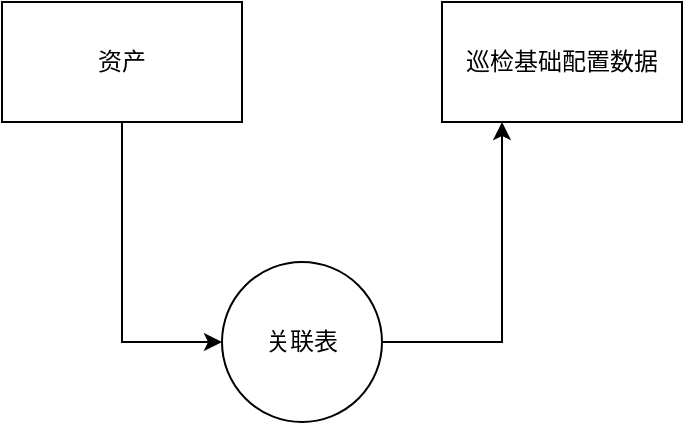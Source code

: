 <mxfile version="15.1.0" type="github">
  <diagram id="oRJyDQcNDYV82So-rj9M" name="Page-1">
    <mxGraphModel dx="1550" dy="972" grid="1" gridSize="10" guides="1" tooltips="1" connect="1" arrows="1" fold="1" page="1" pageScale="1" pageWidth="827" pageHeight="1169" math="0" shadow="0">
      <root>
        <mxCell id="0" />
        <mxCell id="1" parent="0" />
        <mxCell id="qNpVbeFtGpgz7kgz747k-4" style="edgeStyle=orthogonalEdgeStyle;rounded=0;orthogonalLoop=1;jettySize=auto;html=1;entryX=0;entryY=0.5;entryDx=0;entryDy=0;" parent="1" source="qNpVbeFtGpgz7kgz747k-1" target="qNpVbeFtGpgz7kgz747k-3" edge="1">
          <mxGeometry relative="1" as="geometry" />
        </mxCell>
        <mxCell id="qNpVbeFtGpgz7kgz747k-1" value="资产" style="rounded=0;whiteSpace=wrap;html=1;" parent="1" vertex="1">
          <mxGeometry x="60" y="250" width="120" height="60" as="geometry" />
        </mxCell>
        <mxCell id="qNpVbeFtGpgz7kgz747k-2" value="巡检基础配置数据" style="whiteSpace=wrap;html=1;" parent="1" vertex="1">
          <mxGeometry x="280" y="250" width="120" height="60" as="geometry" />
        </mxCell>
        <mxCell id="qNpVbeFtGpgz7kgz747k-5" style="edgeStyle=orthogonalEdgeStyle;rounded=0;orthogonalLoop=1;jettySize=auto;html=1;entryX=0.25;entryY=1;entryDx=0;entryDy=0;" parent="1" source="qNpVbeFtGpgz7kgz747k-3" target="qNpVbeFtGpgz7kgz747k-2" edge="1">
          <mxGeometry relative="1" as="geometry" />
        </mxCell>
        <mxCell id="qNpVbeFtGpgz7kgz747k-3" value="关联表" style="ellipse;whiteSpace=wrap;html=1;aspect=fixed;" parent="1" vertex="1">
          <mxGeometry x="170" y="380" width="80" height="80" as="geometry" />
        </mxCell>
      </root>
    </mxGraphModel>
  </diagram>
</mxfile>
